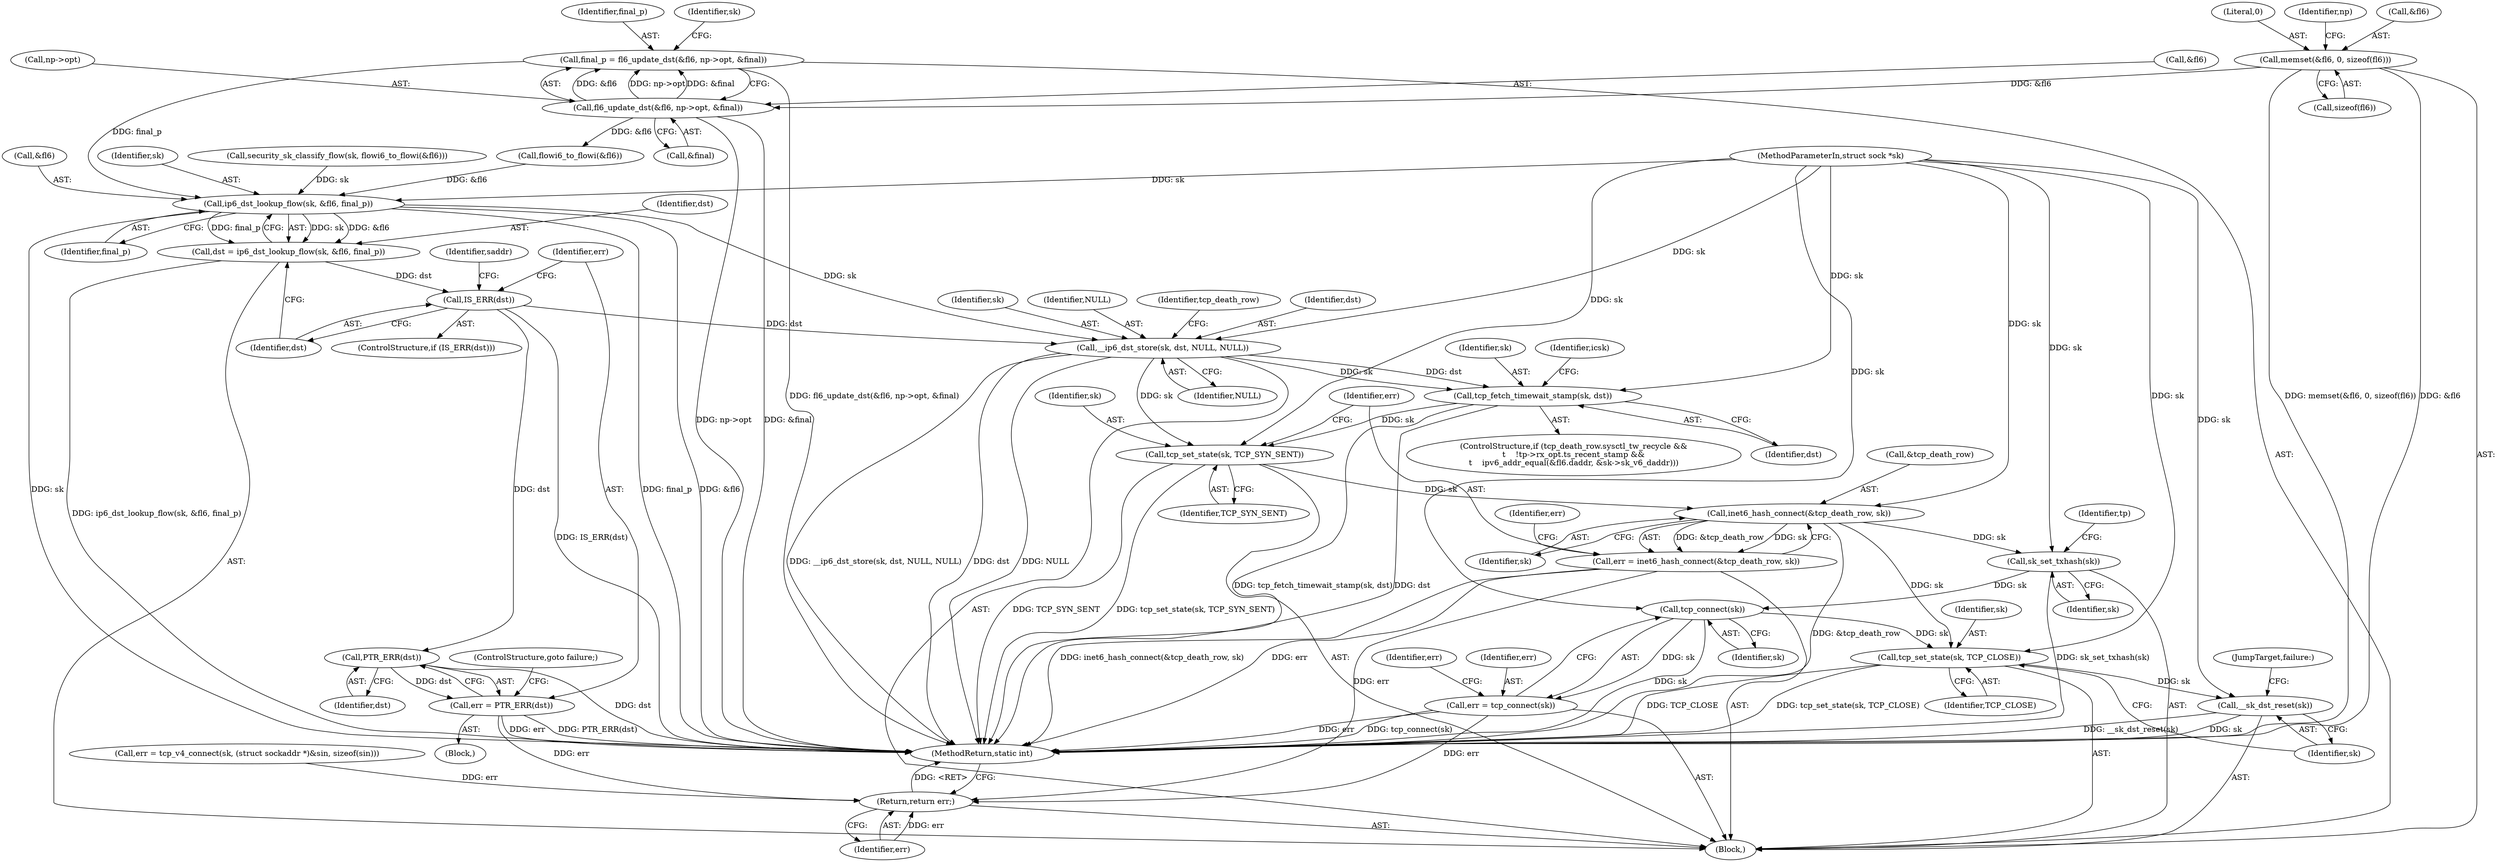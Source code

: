 digraph "0_linux_45f6fad84cc305103b28d73482b344d7f5b76f39_15@API" {
"1000506" [label="(Call,final_p = fl6_update_dst(&fl6, np->opt, &final))"];
"1000508" [label="(Call,fl6_update_dst(&fl6, np->opt, &final))"];
"1000162" [label="(Call,memset(&fl6, 0, sizeof(fl6)))"];
"1000523" [label="(Call,ip6_dst_lookup_flow(sk, &fl6, final_p))"];
"1000521" [label="(Call,dst = ip6_dst_lookup_flow(sk, &fl6, final_p))"];
"1000529" [label="(Call,IS_ERR(dst))"];
"1000534" [label="(Call,PTR_ERR(dst))"];
"1000532" [label="(Call,err = PTR_ERR(dst))"];
"1000714" [label="(Return,return err;)"];
"1000569" [label="(Call,__ip6_dst_store(sk, dst, NULL, NULL))"];
"1000595" [label="(Call,tcp_fetch_timewait_stamp(sk, dst))"];
"1000642" [label="(Call,tcp_set_state(sk, TCP_SYN_SENT))"];
"1000647" [label="(Call,inet6_hash_connect(&tcp_death_row, sk))"];
"1000645" [label="(Call,err = inet6_hash_connect(&tcp_death_row, sk))"];
"1000654" [label="(Call,sk_set_txhash(sk))"];
"1000690" [label="(Call,tcp_connect(sk))"];
"1000688" [label="(Call,err = tcp_connect(sk))"];
"1000698" [label="(Call,tcp_set_state(sk, TCP_CLOSE))"];
"1000701" [label="(Call,__sk_dst_reset(sk))"];
"1000571" [label="(Identifier,dst)"];
"1000527" [label="(Identifier,final_p)"];
"1000506" [label="(Call,final_p = fl6_update_dst(&fl6, np->opt, &final))"];
"1000523" [label="(Call,ip6_dst_lookup_flow(sk, &fl6, final_p))"];
"1000522" [label="(Identifier,dst)"];
"1000645" [label="(Call,err = inet6_hash_connect(&tcp_death_row, sk))"];
"1000534" [label="(Call,PTR_ERR(dst))"];
"1000573" [label="(Identifier,NULL)"];
"1000703" [label="(JumpTarget,failure:)"];
"1000570" [label="(Identifier,sk)"];
"1000535" [label="(Identifier,dst)"];
"1000165" [label="(Literal,0)"];
"1000716" [label="(MethodReturn,static int)"];
"1000714" [label="(Return,return err;)"];
"1000688" [label="(Call,err = tcp_connect(sk))"];
"1000528" [label="(ControlStructure,if (IS_ERR(dst)))"];
"1000531" [label="(Block,)"];
"1000596" [label="(Identifier,sk)"];
"1000643" [label="(Identifier,sk)"];
"1000162" [label="(Call,memset(&fl6, 0, sizeof(fl6)))"];
"1000109" [label="(Block,)"];
"1000574" [label="(ControlStructure,if (tcp_death_row.sysctl_tw_recycle &&\n\t    !tp->rx_opt.ts_recent_stamp &&\n\t    ipv6_addr_equal(&fl6.daddr, &sk->sk_v6_daddr)))"];
"1000654" [label="(Call,sk_set_txhash(sk))"];
"1000170" [label="(Identifier,np)"];
"1000525" [label="(Call,&fl6)"];
"1000539" [label="(Identifier,saddr)"];
"1000655" [label="(Identifier,sk)"];
"1000166" [label="(Call,sizeof(fl6))"];
"1000518" [label="(Call,flowi6_to_flowi(&fl6))"];
"1000163" [label="(Call,&fl6)"];
"1000533" [label="(Identifier,err)"];
"1000691" [label="(Identifier,sk)"];
"1000689" [label="(Identifier,err)"];
"1000690" [label="(Call,tcp_connect(sk))"];
"1000652" [label="(Identifier,err)"];
"1000595" [label="(Call,tcp_fetch_timewait_stamp(sk, dst))"];
"1000644" [label="(Identifier,TCP_SYN_SENT)"];
"1000597" [label="(Identifier,dst)"];
"1000700" [label="(Identifier,TCP_CLOSE)"];
"1000532" [label="(Call,err = PTR_ERR(dst))"];
"1000698" [label="(Call,tcp_set_state(sk, TCP_CLOSE))"];
"1000600" [label="(Identifier,icsk)"];
"1000514" [label="(Call,&final)"];
"1000701" [label="(Call,__sk_dst_reset(sk))"];
"1000646" [label="(Identifier,err)"];
"1000397" [label="(Call,err = tcp_v4_connect(sk, (struct sockaddr *)&sin, sizeof(sin)))"];
"1000648" [label="(Call,&tcp_death_row)"];
"1000521" [label="(Call,dst = ip6_dst_lookup_flow(sk, &fl6, final_p))"];
"1000106" [label="(MethodParameterIn,struct sock *sk)"];
"1000650" [label="(Identifier,sk)"];
"1000517" [label="(Identifier,sk)"];
"1000642" [label="(Call,tcp_set_state(sk, TCP_SYN_SENT))"];
"1000507" [label="(Identifier,final_p)"];
"1000536" [label="(ControlStructure,goto failure;)"];
"1000715" [label="(Identifier,err)"];
"1000647" [label="(Call,inet6_hash_connect(&tcp_death_row, sk))"];
"1000702" [label="(Identifier,sk)"];
"1000508" [label="(Call,fl6_update_dst(&fl6, np->opt, &final))"];
"1000529" [label="(Call,IS_ERR(dst))"];
"1000572" [label="(Identifier,NULL)"];
"1000693" [label="(Identifier,err)"];
"1000530" [label="(Identifier,dst)"];
"1000509" [label="(Call,&fl6)"];
"1000511" [label="(Call,np->opt)"];
"1000699" [label="(Identifier,sk)"];
"1000516" [label="(Call,security_sk_classify_flow(sk, flowi6_to_flowi(&fl6)))"];
"1000660" [label="(Identifier,tp)"];
"1000577" [label="(Identifier,tcp_death_row)"];
"1000524" [label="(Identifier,sk)"];
"1000569" [label="(Call,__ip6_dst_store(sk, dst, NULL, NULL))"];
"1000506" -> "1000109"  [label="AST: "];
"1000506" -> "1000508"  [label="CFG: "];
"1000507" -> "1000506"  [label="AST: "];
"1000508" -> "1000506"  [label="AST: "];
"1000517" -> "1000506"  [label="CFG: "];
"1000506" -> "1000716"  [label="DDG: fl6_update_dst(&fl6, np->opt, &final)"];
"1000508" -> "1000506"  [label="DDG: &fl6"];
"1000508" -> "1000506"  [label="DDG: np->opt"];
"1000508" -> "1000506"  [label="DDG: &final"];
"1000506" -> "1000523"  [label="DDG: final_p"];
"1000508" -> "1000514"  [label="CFG: "];
"1000509" -> "1000508"  [label="AST: "];
"1000511" -> "1000508"  [label="AST: "];
"1000514" -> "1000508"  [label="AST: "];
"1000508" -> "1000716"  [label="DDG: &final"];
"1000508" -> "1000716"  [label="DDG: np->opt"];
"1000162" -> "1000508"  [label="DDG: &fl6"];
"1000508" -> "1000518"  [label="DDG: &fl6"];
"1000162" -> "1000109"  [label="AST: "];
"1000162" -> "1000166"  [label="CFG: "];
"1000163" -> "1000162"  [label="AST: "];
"1000165" -> "1000162"  [label="AST: "];
"1000166" -> "1000162"  [label="AST: "];
"1000170" -> "1000162"  [label="CFG: "];
"1000162" -> "1000716"  [label="DDG: &fl6"];
"1000162" -> "1000716"  [label="DDG: memset(&fl6, 0, sizeof(fl6))"];
"1000523" -> "1000521"  [label="AST: "];
"1000523" -> "1000527"  [label="CFG: "];
"1000524" -> "1000523"  [label="AST: "];
"1000525" -> "1000523"  [label="AST: "];
"1000527" -> "1000523"  [label="AST: "];
"1000521" -> "1000523"  [label="CFG: "];
"1000523" -> "1000716"  [label="DDG: &fl6"];
"1000523" -> "1000716"  [label="DDG: sk"];
"1000523" -> "1000716"  [label="DDG: final_p"];
"1000523" -> "1000521"  [label="DDG: sk"];
"1000523" -> "1000521"  [label="DDG: &fl6"];
"1000523" -> "1000521"  [label="DDG: final_p"];
"1000516" -> "1000523"  [label="DDG: sk"];
"1000106" -> "1000523"  [label="DDG: sk"];
"1000518" -> "1000523"  [label="DDG: &fl6"];
"1000523" -> "1000569"  [label="DDG: sk"];
"1000521" -> "1000109"  [label="AST: "];
"1000522" -> "1000521"  [label="AST: "];
"1000530" -> "1000521"  [label="CFG: "];
"1000521" -> "1000716"  [label="DDG: ip6_dst_lookup_flow(sk, &fl6, final_p)"];
"1000521" -> "1000529"  [label="DDG: dst"];
"1000529" -> "1000528"  [label="AST: "];
"1000529" -> "1000530"  [label="CFG: "];
"1000530" -> "1000529"  [label="AST: "];
"1000533" -> "1000529"  [label="CFG: "];
"1000539" -> "1000529"  [label="CFG: "];
"1000529" -> "1000716"  [label="DDG: IS_ERR(dst)"];
"1000529" -> "1000534"  [label="DDG: dst"];
"1000529" -> "1000569"  [label="DDG: dst"];
"1000534" -> "1000532"  [label="AST: "];
"1000534" -> "1000535"  [label="CFG: "];
"1000535" -> "1000534"  [label="AST: "];
"1000532" -> "1000534"  [label="CFG: "];
"1000534" -> "1000716"  [label="DDG: dst"];
"1000534" -> "1000532"  [label="DDG: dst"];
"1000532" -> "1000531"  [label="AST: "];
"1000533" -> "1000532"  [label="AST: "];
"1000536" -> "1000532"  [label="CFG: "];
"1000532" -> "1000716"  [label="DDG: err"];
"1000532" -> "1000716"  [label="DDG: PTR_ERR(dst)"];
"1000532" -> "1000714"  [label="DDG: err"];
"1000714" -> "1000109"  [label="AST: "];
"1000714" -> "1000715"  [label="CFG: "];
"1000715" -> "1000714"  [label="AST: "];
"1000716" -> "1000714"  [label="CFG: "];
"1000714" -> "1000716"  [label="DDG: <RET>"];
"1000715" -> "1000714"  [label="DDG: err"];
"1000397" -> "1000714"  [label="DDG: err"];
"1000645" -> "1000714"  [label="DDG: err"];
"1000688" -> "1000714"  [label="DDG: err"];
"1000569" -> "1000109"  [label="AST: "];
"1000569" -> "1000573"  [label="CFG: "];
"1000570" -> "1000569"  [label="AST: "];
"1000571" -> "1000569"  [label="AST: "];
"1000572" -> "1000569"  [label="AST: "];
"1000573" -> "1000569"  [label="AST: "];
"1000577" -> "1000569"  [label="CFG: "];
"1000569" -> "1000716"  [label="DDG: dst"];
"1000569" -> "1000716"  [label="DDG: __ip6_dst_store(sk, dst, NULL, NULL)"];
"1000569" -> "1000716"  [label="DDG: NULL"];
"1000106" -> "1000569"  [label="DDG: sk"];
"1000569" -> "1000595"  [label="DDG: sk"];
"1000569" -> "1000595"  [label="DDG: dst"];
"1000569" -> "1000642"  [label="DDG: sk"];
"1000595" -> "1000574"  [label="AST: "];
"1000595" -> "1000597"  [label="CFG: "];
"1000596" -> "1000595"  [label="AST: "];
"1000597" -> "1000595"  [label="AST: "];
"1000600" -> "1000595"  [label="CFG: "];
"1000595" -> "1000716"  [label="DDG: tcp_fetch_timewait_stamp(sk, dst)"];
"1000595" -> "1000716"  [label="DDG: dst"];
"1000106" -> "1000595"  [label="DDG: sk"];
"1000595" -> "1000642"  [label="DDG: sk"];
"1000642" -> "1000109"  [label="AST: "];
"1000642" -> "1000644"  [label="CFG: "];
"1000643" -> "1000642"  [label="AST: "];
"1000644" -> "1000642"  [label="AST: "];
"1000646" -> "1000642"  [label="CFG: "];
"1000642" -> "1000716"  [label="DDG: TCP_SYN_SENT"];
"1000642" -> "1000716"  [label="DDG: tcp_set_state(sk, TCP_SYN_SENT)"];
"1000106" -> "1000642"  [label="DDG: sk"];
"1000642" -> "1000647"  [label="DDG: sk"];
"1000647" -> "1000645"  [label="AST: "];
"1000647" -> "1000650"  [label="CFG: "];
"1000648" -> "1000647"  [label="AST: "];
"1000650" -> "1000647"  [label="AST: "];
"1000645" -> "1000647"  [label="CFG: "];
"1000647" -> "1000716"  [label="DDG: &tcp_death_row"];
"1000647" -> "1000645"  [label="DDG: &tcp_death_row"];
"1000647" -> "1000645"  [label="DDG: sk"];
"1000106" -> "1000647"  [label="DDG: sk"];
"1000647" -> "1000654"  [label="DDG: sk"];
"1000647" -> "1000698"  [label="DDG: sk"];
"1000645" -> "1000109"  [label="AST: "];
"1000646" -> "1000645"  [label="AST: "];
"1000652" -> "1000645"  [label="CFG: "];
"1000645" -> "1000716"  [label="DDG: err"];
"1000645" -> "1000716"  [label="DDG: inet6_hash_connect(&tcp_death_row, sk)"];
"1000654" -> "1000109"  [label="AST: "];
"1000654" -> "1000655"  [label="CFG: "];
"1000655" -> "1000654"  [label="AST: "];
"1000660" -> "1000654"  [label="CFG: "];
"1000654" -> "1000716"  [label="DDG: sk_set_txhash(sk)"];
"1000106" -> "1000654"  [label="DDG: sk"];
"1000654" -> "1000690"  [label="DDG: sk"];
"1000690" -> "1000688"  [label="AST: "];
"1000690" -> "1000691"  [label="CFG: "];
"1000691" -> "1000690"  [label="AST: "];
"1000688" -> "1000690"  [label="CFG: "];
"1000690" -> "1000716"  [label="DDG: sk"];
"1000690" -> "1000688"  [label="DDG: sk"];
"1000106" -> "1000690"  [label="DDG: sk"];
"1000690" -> "1000698"  [label="DDG: sk"];
"1000688" -> "1000109"  [label="AST: "];
"1000689" -> "1000688"  [label="AST: "];
"1000693" -> "1000688"  [label="CFG: "];
"1000688" -> "1000716"  [label="DDG: err"];
"1000688" -> "1000716"  [label="DDG: tcp_connect(sk)"];
"1000698" -> "1000109"  [label="AST: "];
"1000698" -> "1000700"  [label="CFG: "];
"1000699" -> "1000698"  [label="AST: "];
"1000700" -> "1000698"  [label="AST: "];
"1000702" -> "1000698"  [label="CFG: "];
"1000698" -> "1000716"  [label="DDG: TCP_CLOSE"];
"1000698" -> "1000716"  [label="DDG: tcp_set_state(sk, TCP_CLOSE)"];
"1000106" -> "1000698"  [label="DDG: sk"];
"1000698" -> "1000701"  [label="DDG: sk"];
"1000701" -> "1000109"  [label="AST: "];
"1000701" -> "1000702"  [label="CFG: "];
"1000702" -> "1000701"  [label="AST: "];
"1000703" -> "1000701"  [label="CFG: "];
"1000701" -> "1000716"  [label="DDG: __sk_dst_reset(sk)"];
"1000701" -> "1000716"  [label="DDG: sk"];
"1000106" -> "1000701"  [label="DDG: sk"];
}

